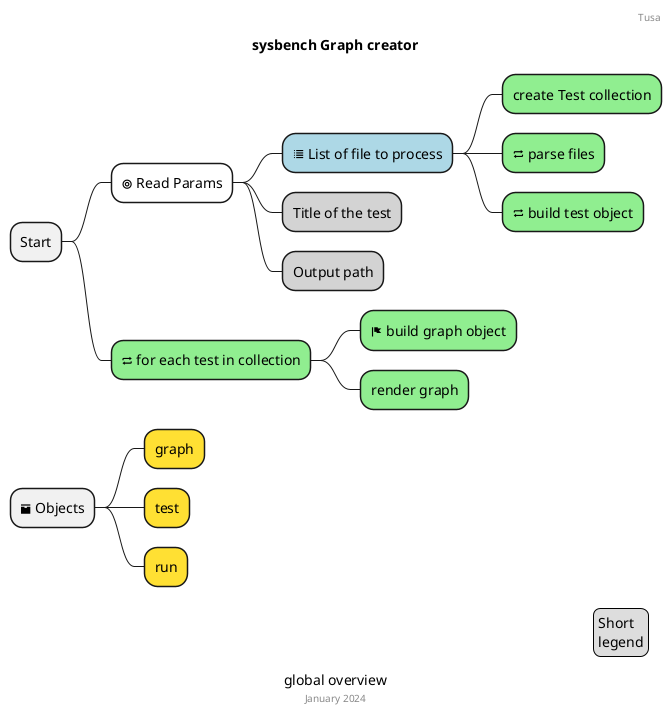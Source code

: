@startmindmap
'https://plantuml.com/mindmap-diagram

caption global overview
title sysbench Graph creator
* Start
++[#white] <&target> Read Params
+++[#lightblue] <&list> List of file to process
++++[#lightgreen] create Test collection
++++[#lightgreen] <&loop> parse files
++++[#lightgreen] <&loop> build test object

+++[#lightgray] Title of the test
***[#lightgray] Output path
++[#lightgreen] <&loop> for each test in collection
+++[#lightgreen] <&flag> build graph object
+++[#lightgreen] render graph

* <&box> Objects
++[#FFE033] graph
++[#FFE033] test
++[#FFE033] run


header
Tusa
endheader

center footer January 2024

legend right
  Short
  legend
endlegend
@endmindmap
